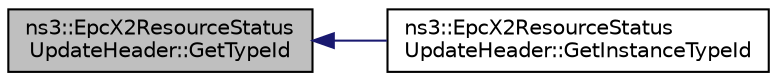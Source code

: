 digraph "ns3::EpcX2ResourceStatusUpdateHeader::GetTypeId"
{
  edge [fontname="Helvetica",fontsize="10",labelfontname="Helvetica",labelfontsize="10"];
  node [fontname="Helvetica",fontsize="10",shape=record];
  rankdir="LR";
  Node1 [label="ns3::EpcX2ResourceStatus\lUpdateHeader::GetTypeId",height=0.2,width=0.4,color="black", fillcolor="grey75", style="filled", fontcolor="black"];
  Node1 -> Node2 [dir="back",color="midnightblue",fontsize="10",style="solid"];
  Node2 [label="ns3::EpcX2ResourceStatus\lUpdateHeader::GetInstanceTypeId",height=0.2,width=0.4,color="black", fillcolor="white", style="filled",URL="$db/d28/classns3_1_1EpcX2ResourceStatusUpdateHeader.html#a06afb872228d41d50e48dc5bc9476ac8"];
}
